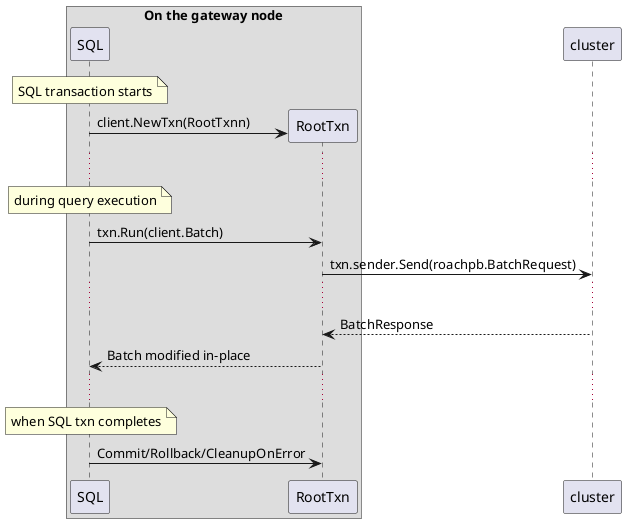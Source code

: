 @startuml
box "On the gateway node"
  participant SQL
  participant RootTxn
end box
participant cluster

note over SQL: SQL transaction starts
create RootTxn
SQL -> RootTxn : client.NewTxn(RootTxnn)
...
note over SQL: during query execution
SQL -> RootTxn : txn.Run(client.Batch)
RootTxn -> cluster : txn.sender.Send(roachpb.BatchRequest)
...
cluster --> RootTxn : BatchResponse
RootTxn --> SQL : Batch modified in-place
...
note over SQL: when SQL txn completes
SQL -> RootTxn : Commit/Rollback/CleanupOnError
@enduml
